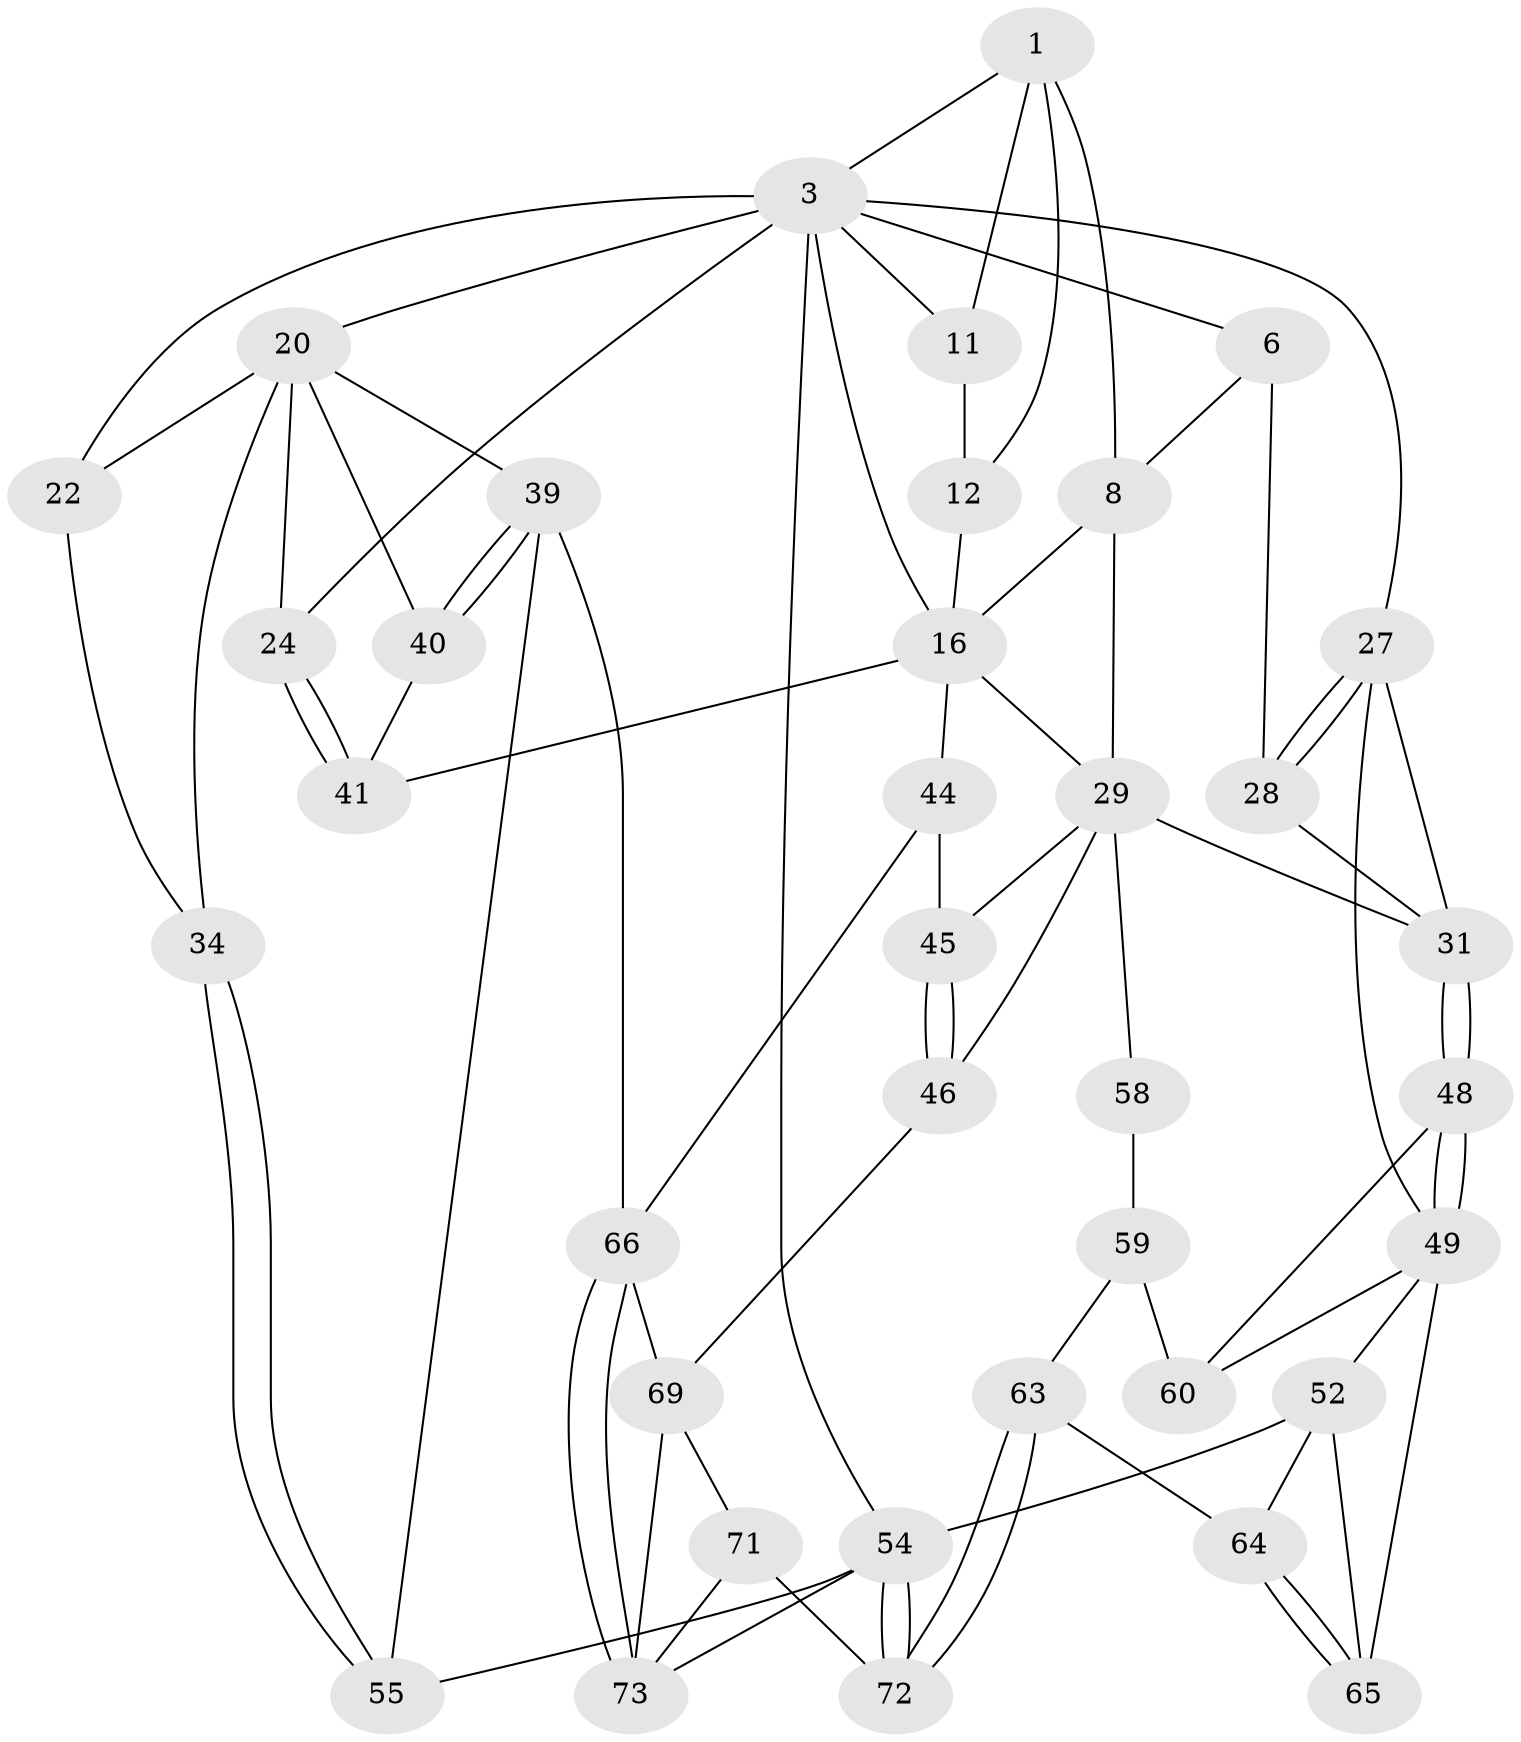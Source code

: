 // original degree distribution, {3: 0.02702702702702703, 4: 0.25675675675675674, 6: 0.22972972972972974, 5: 0.4864864864864865}
// Generated by graph-tools (version 1.1) at 2025/28/03/15/25 16:28:02]
// undirected, 37 vertices, 80 edges
graph export_dot {
graph [start="1"]
  node [color=gray90,style=filled];
  1 [pos="+0.6675100420905367+0",super="+7+2"];
  3 [pos="+0.7521419205622001+0",super="+4+13"];
  6 [pos="+0.3683833847632818+0",super="+10"];
  8 [pos="+0.4340882212490156+0.2464319216802905",super="+9+19"];
  11 [pos="+0.6867407547653978+0"];
  12 [pos="+0.5894865662616864+0.14864431747797854"];
  16 [pos="+0.6360918551074457+0.29903428933673776",super="+42+17"];
  20 [pos="+0.8791784793742069+0.15563353134343202",super="+23+21"];
  22 [pos="+1+0.14477351223209126"];
  24 [pos="+0.8113788608672688+0.3139963866534088"];
  27 [pos="+0+0",super="+37"];
  28 [pos="+0.2914965403652394+0.19235605131786604"];
  29 [pos="+0.37788654237738956+0.4595988962067553",super="+30+36"];
  31 [pos="+0.23524013543936956+0.49292209324675645",super="+32"];
  34 [pos="+1+0.3763417416700369"];
  39 [pos="+0.926423735266077+0.5696628159830549",super="+56"];
  40 [pos="+0.9111039773912841+0.5642236672749507"];
  41 [pos="+0.7503300082693435+0.5447040567951754"];
  44 [pos="+0.6597998772661843+0.5776830325570089"];
  45 [pos="+0.554561116088248+0.593745200819807"];
  46 [pos="+0.5250006737957328+0.6231893152970961"];
  48 [pos="+0.2351292588231191+0.49323493644556476"];
  49 [pos="+0.14335184268595844+0.5851850261372227",super="+61+50"];
  52 [pos="+0+0.8333823227187546",super="+53"];
  54 [pos="+0+1",super="+57"];
  55 [pos="+1+0.6027690347346891"];
  58 [pos="+0.4865328856945747+0.6348276722037108"];
  59 [pos="+0.3622005300016412+0.6315456040548402",super="+62"];
  60 [pos="+0.33905754739321325+0.6218240064298782"];
  63 [pos="+0.28746843792700344+0.9348375635491007"];
  64 [pos="+0.2670116012461914+0.9098482312692576"];
  65 [pos="+0.2443906916875037+0.8720631526338013",super="+68"];
  66 [pos="+0.8519072947998445+0.7763773234014852",super="+67"];
  69 [pos="+0.7169127752810478+0.8102782331969848",super="+70"];
  71 [pos="+0.4782001553209058+1"];
  72 [pos="+0.33965106634373543+1"];
  73 [pos="+1+1",super="+74"];
  1 -- 8;
  1 -- 12;
  1 -- 3;
  1 -- 11;
  3 -- 54 [weight=2];
  3 -- 22;
  3 -- 6;
  3 -- 27;
  3 -- 16;
  3 -- 20;
  3 -- 24;
  3 -- 11;
  6 -- 8;
  6 -- 28;
  8 -- 29 [weight=2];
  8 -- 16;
  11 -- 12;
  12 -- 16;
  16 -- 41;
  16 -- 44;
  16 -- 29;
  20 -- 24;
  20 -- 34;
  20 -- 22;
  20 -- 39;
  20 -- 40;
  22 -- 34;
  24 -- 41;
  24 -- 41;
  27 -- 28;
  27 -- 28;
  27 -- 49;
  27 -- 31;
  28 -- 31;
  29 -- 58;
  29 -- 46;
  29 -- 31;
  29 -- 45;
  31 -- 48;
  31 -- 48;
  34 -- 55;
  34 -- 55;
  39 -- 40;
  39 -- 40;
  39 -- 66;
  39 -- 55;
  40 -- 41;
  44 -- 45;
  44 -- 66;
  45 -- 46;
  45 -- 46;
  46 -- 69;
  48 -- 49;
  48 -- 49;
  48 -- 60;
  49 -- 65 [weight=2];
  49 -- 60;
  49 -- 52;
  52 -- 64;
  52 -- 54;
  52 -- 65;
  54 -- 72;
  54 -- 72;
  54 -- 73;
  54 -- 55;
  58 -- 59 [weight=2];
  59 -- 60;
  59 -- 63;
  63 -- 64;
  63 -- 72;
  63 -- 72;
  64 -- 65;
  64 -- 65;
  66 -- 73;
  66 -- 73;
  66 -- 69;
  69 -- 71;
  69 -- 73;
  71 -- 72;
  71 -- 73;
}
